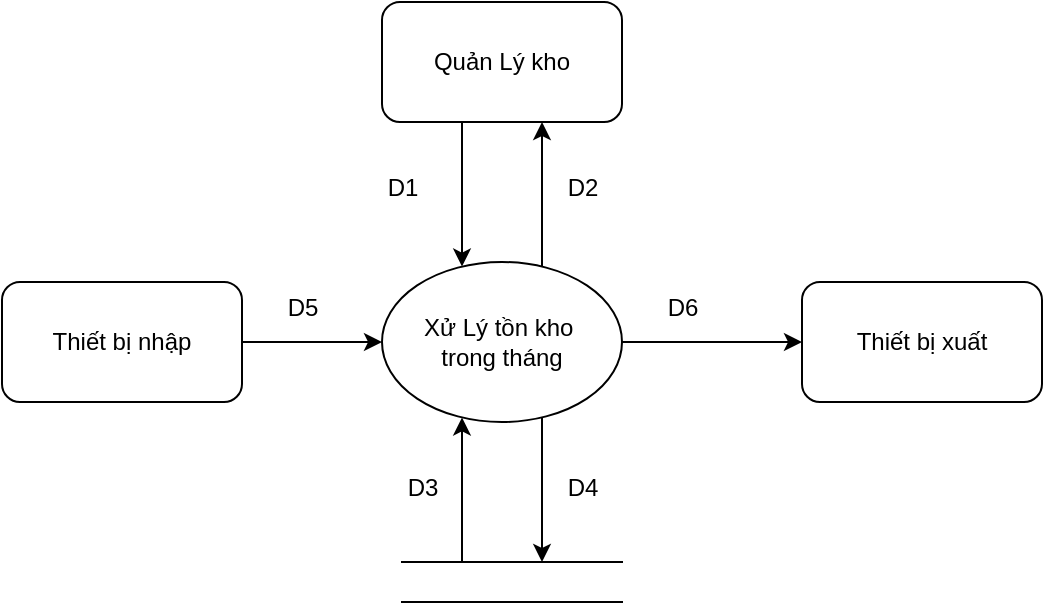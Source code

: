 <mxfile version="24.4.7" type="github">
  <diagram name="Page-1" id="2HUh5Sqp7rRDgRu38Wu5">
    <mxGraphModel dx="956" dy="547" grid="1" gridSize="10" guides="1" tooltips="1" connect="1" arrows="1" fold="1" page="1" pageScale="1" pageWidth="850" pageHeight="1100" math="0" shadow="0">
      <root>
        <mxCell id="0" />
        <mxCell id="1" parent="0" />
        <mxCell id="JNUikLyIpGkeZEaPWxh6-13" value="" style="edgeStyle=orthogonalEdgeStyle;rounded=0;orthogonalLoop=1;jettySize=auto;html=1;" edge="1" parent="1" source="JNUikLyIpGkeZEaPWxh6-2" target="JNUikLyIpGkeZEaPWxh6-3">
          <mxGeometry relative="1" as="geometry">
            <Array as="points">
              <mxPoint x="390" y="320" />
              <mxPoint x="390" y="320" />
            </Array>
          </mxGeometry>
        </mxCell>
        <mxCell id="JNUikLyIpGkeZEaPWxh6-2" value="Quản Lý kho" style="rounded=1;whiteSpace=wrap;html=1;" vertex="1" parent="1">
          <mxGeometry x="350" y="230" width="120" height="60" as="geometry" />
        </mxCell>
        <mxCell id="JNUikLyIpGkeZEaPWxh6-10" value="" style="edgeStyle=orthogonalEdgeStyle;rounded=0;orthogonalLoop=1;jettySize=auto;html=1;" edge="1" parent="1" source="JNUikLyIpGkeZEaPWxh6-3" target="JNUikLyIpGkeZEaPWxh6-7">
          <mxGeometry relative="1" as="geometry">
            <Array as="points">
              <mxPoint x="430" y="470" />
              <mxPoint x="430" y="470" />
            </Array>
          </mxGeometry>
        </mxCell>
        <mxCell id="JNUikLyIpGkeZEaPWxh6-12" value="" style="edgeStyle=orthogonalEdgeStyle;rounded=0;orthogonalLoop=1;jettySize=auto;html=1;" edge="1" parent="1" source="JNUikLyIpGkeZEaPWxh6-3" target="JNUikLyIpGkeZEaPWxh6-6">
          <mxGeometry relative="1" as="geometry" />
        </mxCell>
        <mxCell id="JNUikLyIpGkeZEaPWxh6-14" value="" style="edgeStyle=orthogonalEdgeStyle;rounded=0;orthogonalLoop=1;jettySize=auto;html=1;" edge="1" parent="1" source="JNUikLyIpGkeZEaPWxh6-3" target="JNUikLyIpGkeZEaPWxh6-2">
          <mxGeometry relative="1" as="geometry">
            <Array as="points">
              <mxPoint x="430" y="330" />
              <mxPoint x="430" y="330" />
            </Array>
          </mxGeometry>
        </mxCell>
        <mxCell id="JNUikLyIpGkeZEaPWxh6-3" value="Xử Lý tồn kho&amp;nbsp;&lt;br&gt;trong tháng" style="ellipse;whiteSpace=wrap;html=1;" vertex="1" parent="1">
          <mxGeometry x="350" y="360" width="120" height="80" as="geometry" />
        </mxCell>
        <mxCell id="JNUikLyIpGkeZEaPWxh6-11" value="" style="edgeStyle=orthogonalEdgeStyle;rounded=0;orthogonalLoop=1;jettySize=auto;html=1;" edge="1" parent="1" source="JNUikLyIpGkeZEaPWxh6-5" target="JNUikLyIpGkeZEaPWxh6-3">
          <mxGeometry relative="1" as="geometry" />
        </mxCell>
        <mxCell id="JNUikLyIpGkeZEaPWxh6-5" value="Thiết bị nhập" style="rounded=1;whiteSpace=wrap;html=1;" vertex="1" parent="1">
          <mxGeometry x="160" y="370" width="120" height="60" as="geometry" />
        </mxCell>
        <mxCell id="JNUikLyIpGkeZEaPWxh6-6" value="Thiết bị xuất" style="rounded=1;whiteSpace=wrap;html=1;" vertex="1" parent="1">
          <mxGeometry x="560" y="370" width="120" height="60" as="geometry" />
        </mxCell>
        <mxCell id="JNUikLyIpGkeZEaPWxh6-9" value="" style="edgeStyle=orthogonalEdgeStyle;rounded=0;orthogonalLoop=1;jettySize=auto;html=1;" edge="1" parent="1" source="JNUikLyIpGkeZEaPWxh6-7" target="JNUikLyIpGkeZEaPWxh6-3">
          <mxGeometry relative="1" as="geometry">
            <Array as="points">
              <mxPoint x="390" y="480" />
              <mxPoint x="390" y="480" />
            </Array>
          </mxGeometry>
        </mxCell>
        <mxCell id="JNUikLyIpGkeZEaPWxh6-7" value="" style="shape=partialRectangle;whiteSpace=wrap;html=1;left=0;right=0;fillColor=none;" vertex="1" parent="1">
          <mxGeometry x="360" y="510" width="110" height="20" as="geometry" />
        </mxCell>
        <mxCell id="JNUikLyIpGkeZEaPWxh6-15" value="D1" style="text;html=1;align=center;verticalAlign=middle;resizable=0;points=[];autosize=1;strokeColor=none;fillColor=none;" vertex="1" parent="1">
          <mxGeometry x="340" y="308" width="40" height="30" as="geometry" />
        </mxCell>
        <mxCell id="JNUikLyIpGkeZEaPWxh6-16" value="D2" style="text;html=1;align=center;verticalAlign=middle;resizable=0;points=[];autosize=1;strokeColor=none;fillColor=none;" vertex="1" parent="1">
          <mxGeometry x="430" y="308" width="40" height="30" as="geometry" />
        </mxCell>
        <mxCell id="JNUikLyIpGkeZEaPWxh6-17" value="D3" style="text;html=1;align=center;verticalAlign=middle;resizable=0;points=[];autosize=1;strokeColor=none;fillColor=none;" vertex="1" parent="1">
          <mxGeometry x="350" y="458" width="40" height="30" as="geometry" />
        </mxCell>
        <mxCell id="JNUikLyIpGkeZEaPWxh6-18" value="D4" style="text;html=1;align=center;verticalAlign=middle;resizable=0;points=[];autosize=1;strokeColor=none;fillColor=none;" vertex="1" parent="1">
          <mxGeometry x="430" y="458" width="40" height="30" as="geometry" />
        </mxCell>
        <mxCell id="JNUikLyIpGkeZEaPWxh6-19" value="D5" style="text;html=1;align=center;verticalAlign=middle;resizable=0;points=[];autosize=1;strokeColor=none;fillColor=none;" vertex="1" parent="1">
          <mxGeometry x="290" y="368" width="40" height="30" as="geometry" />
        </mxCell>
        <mxCell id="JNUikLyIpGkeZEaPWxh6-20" value="D6" style="text;html=1;align=center;verticalAlign=middle;resizable=0;points=[];autosize=1;strokeColor=none;fillColor=none;" vertex="1" parent="1">
          <mxGeometry x="480" y="368" width="40" height="30" as="geometry" />
        </mxCell>
      </root>
    </mxGraphModel>
  </diagram>
</mxfile>

